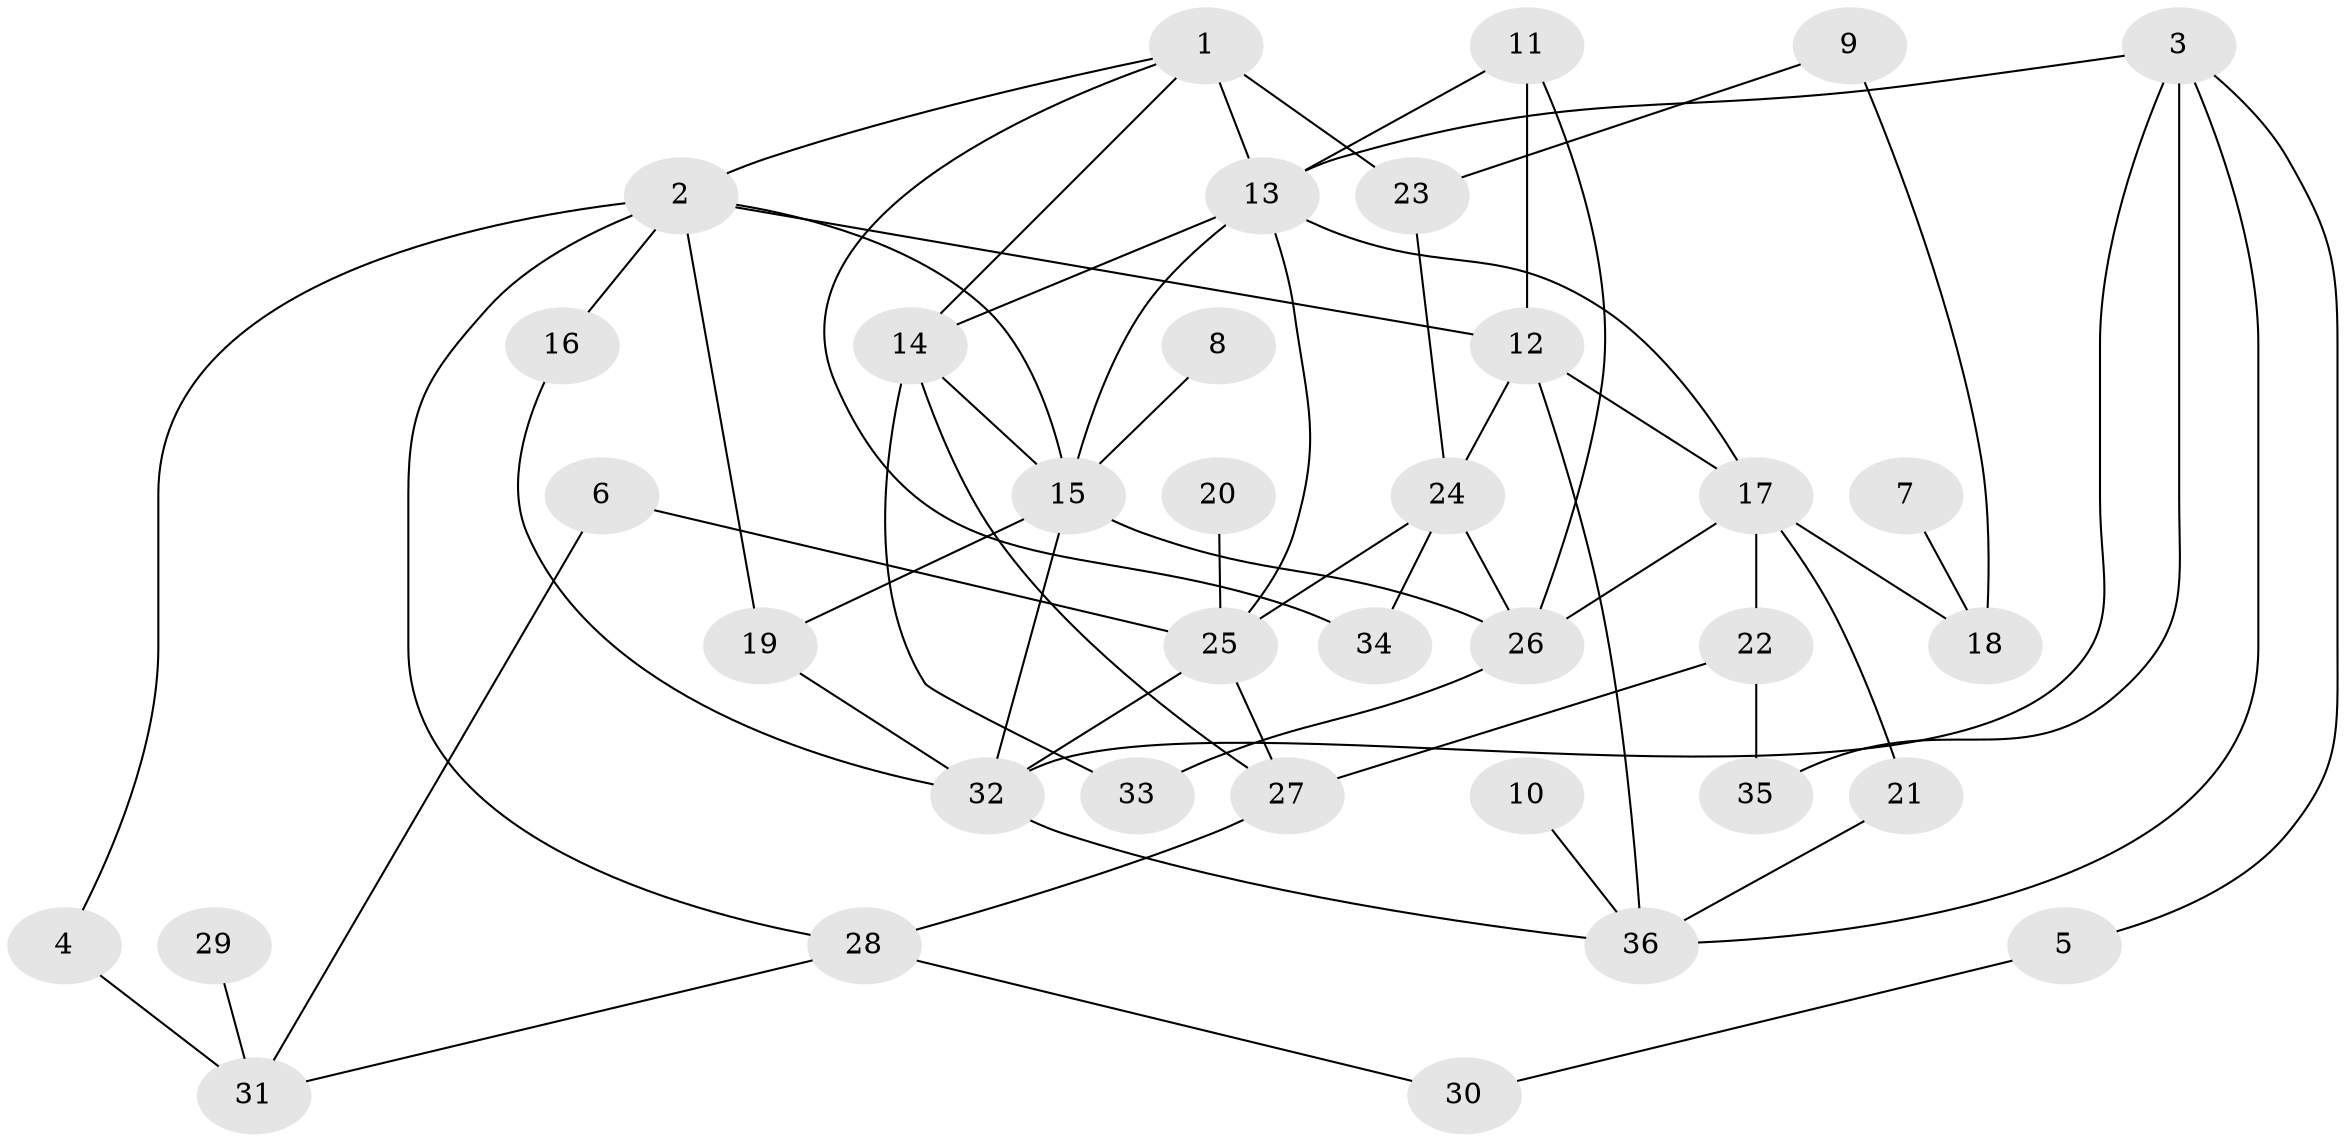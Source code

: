 // original degree distribution, {6: 0.05555555555555555, 3: 0.2222222222222222, 7: 0.041666666666666664, 4: 0.09722222222222222, 5: 0.06944444444444445, 2: 0.3472222222222222, 1: 0.16666666666666666}
// Generated by graph-tools (version 1.1) at 2025/49/03/09/25 03:49:23]
// undirected, 36 vertices, 63 edges
graph export_dot {
graph [start="1"]
  node [color=gray90,style=filled];
  1;
  2;
  3;
  4;
  5;
  6;
  7;
  8;
  9;
  10;
  11;
  12;
  13;
  14;
  15;
  16;
  17;
  18;
  19;
  20;
  21;
  22;
  23;
  24;
  25;
  26;
  27;
  28;
  29;
  30;
  31;
  32;
  33;
  34;
  35;
  36;
  1 -- 2 [weight=1.0];
  1 -- 13 [weight=1.0];
  1 -- 14 [weight=1.0];
  1 -- 23 [weight=2.0];
  1 -- 34 [weight=1.0];
  2 -- 4 [weight=1.0];
  2 -- 12 [weight=1.0];
  2 -- 15 [weight=1.0];
  2 -- 16 [weight=1.0];
  2 -- 19 [weight=1.0];
  2 -- 28 [weight=1.0];
  3 -- 5 [weight=1.0];
  3 -- 13 [weight=1.0];
  3 -- 32 [weight=1.0];
  3 -- 35 [weight=1.0];
  3 -- 36 [weight=1.0];
  4 -- 31 [weight=1.0];
  5 -- 30 [weight=1.0];
  6 -- 25 [weight=1.0];
  6 -- 31 [weight=1.0];
  7 -- 18 [weight=1.0];
  8 -- 15 [weight=1.0];
  9 -- 18 [weight=1.0];
  9 -- 23 [weight=1.0];
  10 -- 36 [weight=1.0];
  11 -- 12 [weight=1.0];
  11 -- 13 [weight=1.0];
  11 -- 26 [weight=1.0];
  12 -- 17 [weight=1.0];
  12 -- 24 [weight=1.0];
  12 -- 36 [weight=1.0];
  13 -- 14 [weight=1.0];
  13 -- 15 [weight=1.0];
  13 -- 17 [weight=2.0];
  13 -- 25 [weight=1.0];
  14 -- 15 [weight=1.0];
  14 -- 27 [weight=1.0];
  14 -- 33 [weight=1.0];
  15 -- 19 [weight=1.0];
  15 -- 26 [weight=1.0];
  15 -- 32 [weight=1.0];
  16 -- 32 [weight=1.0];
  17 -- 18 [weight=1.0];
  17 -- 21 [weight=1.0];
  17 -- 22 [weight=1.0];
  17 -- 26 [weight=2.0];
  19 -- 32 [weight=1.0];
  20 -- 25 [weight=1.0];
  21 -- 36 [weight=1.0];
  22 -- 27 [weight=1.0];
  22 -- 35 [weight=1.0];
  23 -- 24 [weight=1.0];
  24 -- 25 [weight=1.0];
  24 -- 26 [weight=1.0];
  24 -- 34 [weight=1.0];
  25 -- 27 [weight=1.0];
  25 -- 32 [weight=1.0];
  26 -- 33 [weight=1.0];
  27 -- 28 [weight=1.0];
  28 -- 30 [weight=1.0];
  28 -- 31 [weight=1.0];
  29 -- 31 [weight=1.0];
  32 -- 36 [weight=1.0];
}
